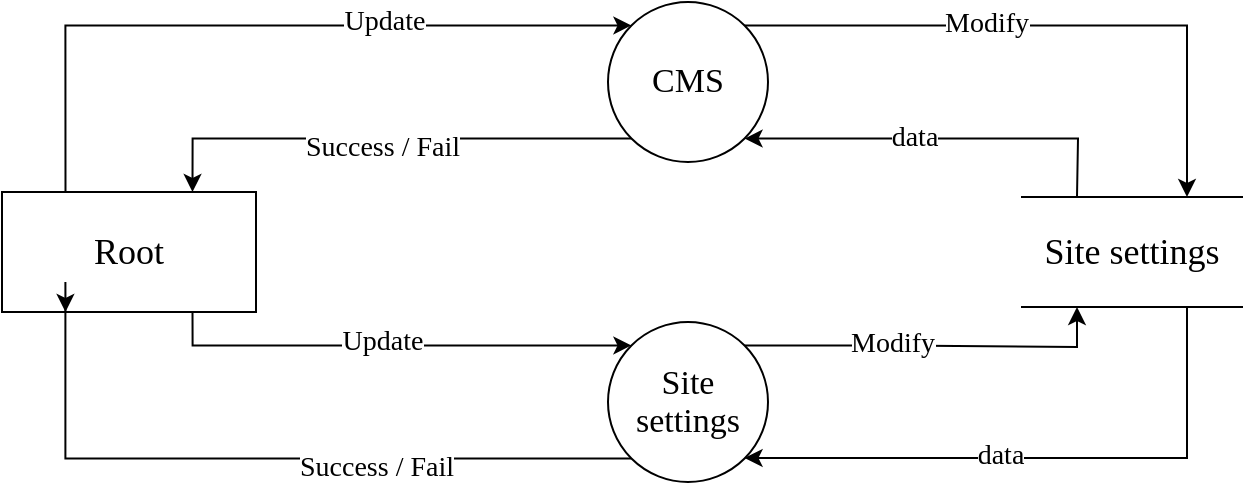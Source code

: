<mxfile version="17.2.3" type="device"><diagram id="HeBkzXPH-GdMvk_lJBK_" name="Page-1"><mxGraphModel dx="1106" dy="653" grid="1" gridSize="10" guides="1" tooltips="1" connect="1" arrows="1" fold="1" page="1" pageScale="1" pageWidth="827" pageHeight="1169" background="none" math="0" shadow="0"><root><mxCell id="0"/><mxCell id="1" parent="0"/><mxCell id="6l1TLSjAQP7HA2U_qRRk-19" value="" style="edgeStyle=orthogonalEdgeStyle;rounded=0;orthogonalLoop=1;jettySize=auto;html=1;fontFamily=Times New Roman;fontSize=16;entryX=0.25;entryY=1;entryDx=0;entryDy=0;exitX=1;exitY=0;exitDx=0;exitDy=0;" parent="1" edge="1"><mxGeometry relative="1" as="geometry"><mxPoint x="660" y="100" as="targetPoint"/></mxGeometry></mxCell><mxCell id="6l1TLSjAQP7HA2U_qRRk-21" style="edgeStyle=orthogonalEdgeStyle;rounded=0;orthogonalLoop=1;jettySize=auto;html=1;exitX=0.75;exitY=1;exitDx=0;exitDy=0;entryX=1;entryY=1;entryDx=0;entryDy=0;fontFamily=Times New Roman;fontSize=16;" parent="1" edge="1"><mxGeometry relative="1" as="geometry"><Array as="points"><mxPoint x="720" y="247"/></Array><mxPoint x="720" y="100" as="sourcePoint"/></mxGeometry></mxCell><mxCell id="ppLeph98q2jPRG6dnW5D-12" value="&lt;font style=&quot;font-size: 18px&quot;&gt;Root&lt;/font&gt;" style="rounded=0;whiteSpace=wrap;html=1;fontFamily=Times New Roman;" parent="1" vertex="1"><mxGeometry x="110" y="135" width="127" height="60" as="geometry"/></mxCell><mxCell id="ybVQCAMKLovBi2533NB--56" style="rounded=0;orthogonalLoop=1;jettySize=auto;html=1;fontSize=17;startArrow=none;startFill=0;endArrow=classic;endFill=1;exitX=0.75;exitY=1;exitDx=0;exitDy=0;edgeStyle=orthogonalEdgeStyle;entryX=0;entryY=0;entryDx=0;entryDy=0;fontFamily=Times New Roman;" parent="1" source="ppLeph98q2jPRG6dnW5D-12" target="ybVQCAMKLovBi2533NB--62" edge="1"><mxGeometry relative="1" as="geometry"><Array as="points"><mxPoint x="205" y="212"/></Array><mxPoint x="333" y="235" as="sourcePoint"/><mxPoint x="360" y="212" as="targetPoint"/></mxGeometry></mxCell><mxCell id="ybVQCAMKLovBi2533NB--57" value="Update" style="edgeLabel;html=1;align=center;verticalAlign=middle;resizable=0;points=[];fontSize=14;fontFamily=Times New Roman;" parent="ybVQCAMKLovBi2533NB--56" connectable="0" vertex="1"><mxGeometry x="0.862" y="2" relative="1" as="geometry"><mxPoint x="-109" as="offset"/></mxGeometry></mxCell><mxCell id="ybVQCAMKLovBi2533NB--58" style="edgeStyle=orthogonalEdgeStyle;rounded=0;orthogonalLoop=1;jettySize=auto;html=1;exitX=1;exitY=0;exitDx=0;exitDy=0;entryX=0.25;entryY=1;entryDx=0;entryDy=0;fontSize=17;startArrow=none;startFill=0;endArrow=classic;endFill=1;fontFamily=Times New Roman;" parent="1" source="ybVQCAMKLovBi2533NB--62" target="ybVQCAMKLovBi2533NB--85" edge="1"><mxGeometry relative="1" as="geometry"><mxPoint x="620" y="231.25" as="targetPoint"/></mxGeometry></mxCell><mxCell id="ybVQCAMKLovBi2533NB--59" value="Modify" style="edgeLabel;html=1;align=center;verticalAlign=middle;resizable=0;points=[];fontSize=14;fontFamily=Times New Roman;" parent="ybVQCAMKLovBi2533NB--58" connectable="0" vertex="1"><mxGeometry x="-0.217" y="1" relative="1" as="geometry"><mxPoint as="offset"/></mxGeometry></mxCell><mxCell id="ybVQCAMKLovBi2533NB--60" style="rounded=0;orthogonalLoop=1;jettySize=auto;html=1;exitX=0;exitY=1;exitDx=0;exitDy=0;fontSize=17;startArrow=none;startFill=0;endArrow=classic;endFill=1;entryX=0.25;entryY=1;entryDx=0;entryDy=0;edgeStyle=orthogonalEdgeStyle;fontFamily=Times New Roman;" parent="1" source="ybVQCAMKLovBi2533NB--62" target="ppLeph98q2jPRG6dnW5D-12" edge="1"><mxGeometry relative="1" as="geometry"><mxPoint x="333" y="255" as="targetPoint"/></mxGeometry></mxCell><mxCell id="ybVQCAMKLovBi2533NB--61" value="Success / Fail" style="edgeLabel;html=1;align=center;verticalAlign=middle;resizable=0;points=[];fontSize=14;fontFamily=Times New Roman;" parent="ybVQCAMKLovBi2533NB--60" connectable="0" vertex="1"><mxGeometry x="-0.863" y="2" relative="1" as="geometry"><mxPoint x="-101" y="2" as="offset"/></mxGeometry></mxCell><mxCell id="ybVQCAMKLovBi2533NB--62" value="&lt;p&gt;&lt;span style=&quot;line-height: 1.1&quot;&gt;&lt;font style=&quot;font-size: 17px&quot;&gt;Site settings&lt;/font&gt;&lt;/span&gt;&lt;/p&gt;" style="ellipse;whiteSpace=wrap;html=1;aspect=fixed;shadow=0;sketch=0;rotation=0;fontFamily=Times New Roman;" parent="1" vertex="1"><mxGeometry x="413" y="200" width="80" height="80" as="geometry"/></mxCell><mxCell id="ybVQCAMKLovBi2533NB--63" style="edgeStyle=elbowEdgeStyle;rounded=0;orthogonalLoop=1;jettySize=auto;html=1;exitX=0.75;exitY=1;exitDx=0;exitDy=0;entryX=1;entryY=1;entryDx=0;entryDy=0;fontSize=17;startArrow=none;startFill=0;endArrow=classic;endFill=1;elbow=vertical;fontFamily=Times New Roman;" parent="1" source="ybVQCAMKLovBi2533NB--85" target="ybVQCAMKLovBi2533NB--62" edge="1"><mxGeometry relative="1" as="geometry"><mxPoint x="620" y="258.75" as="sourcePoint"/><Array as="points"><mxPoint x="660" y="268"/></Array></mxGeometry></mxCell><mxCell id="ybVQCAMKLovBi2533NB--64" value="data" style="edgeLabel;html=1;align=center;verticalAlign=middle;resizable=0;points=[];fontSize=14;fontFamily=Times New Roman;" parent="ybVQCAMKLovBi2533NB--63" connectable="0" vertex="1"><mxGeometry x="0.137" y="-1" relative="1" as="geometry"><mxPoint as="offset"/></mxGeometry></mxCell><mxCell id="ybVQCAMKLovBi2533NB--76" style="rounded=0;orthogonalLoop=1;jettySize=auto;html=1;entryX=0;entryY=0;entryDx=0;entryDy=0;fontSize=17;startArrow=none;startFill=0;endArrow=classic;endFill=1;exitX=0.25;exitY=0;exitDx=0;exitDy=0;edgeStyle=orthogonalEdgeStyle;fontFamily=Times New Roman;" parent="1" source="ppLeph98q2jPRG6dnW5D-12" target="ybVQCAMKLovBi2533NB--82" edge="1"><mxGeometry relative="1" as="geometry"><Array as="points"><mxPoint x="142" y="52"/></Array><mxPoint x="333" y="97.5" as="sourcePoint"/></mxGeometry></mxCell><mxCell id="ybVQCAMKLovBi2533NB--77" value="Update" style="edgeLabel;html=1;align=center;verticalAlign=middle;resizable=0;points=[];fontSize=14;fontFamily=Times New Roman;" parent="ybVQCAMKLovBi2533NB--76" connectable="0" vertex="1"><mxGeometry x="0.862" y="2" relative="1" as="geometry"><mxPoint x="-99" as="offset"/></mxGeometry></mxCell><mxCell id="ybVQCAMKLovBi2533NB--78" style="edgeStyle=orthogonalEdgeStyle;rounded=0;orthogonalLoop=1;jettySize=auto;html=1;exitX=1;exitY=0;exitDx=0;exitDy=0;entryX=0.75;entryY=0;entryDx=0;entryDy=0;fontSize=17;startArrow=none;startFill=0;endArrow=classic;endFill=1;fontFamily=Times New Roman;" parent="1" source="ybVQCAMKLovBi2533NB--82" target="ybVQCAMKLovBi2533NB--85" edge="1"><mxGeometry relative="1" as="geometry"/></mxCell><mxCell id="ybVQCAMKLovBi2533NB--79" value="Modify" style="edgeLabel;html=1;align=center;verticalAlign=middle;resizable=0;points=[];fontSize=14;fontFamily=Times New Roman;" parent="ybVQCAMKLovBi2533NB--78" connectable="0" vertex="1"><mxGeometry x="-0.217" y="1" relative="1" as="geometry"><mxPoint as="offset"/></mxGeometry></mxCell><mxCell id="ybVQCAMKLovBi2533NB--80" style="rounded=0;orthogonalLoop=1;jettySize=auto;html=1;exitX=0;exitY=1;exitDx=0;exitDy=0;fontSize=17;startArrow=none;startFill=0;endArrow=classic;endFill=1;entryX=0.75;entryY=0;entryDx=0;entryDy=0;edgeStyle=orthogonalEdgeStyle;fontFamily=Times New Roman;" parent="1" source="ybVQCAMKLovBi2533NB--82" target="ppLeph98q2jPRG6dnW5D-12" edge="1"><mxGeometry relative="1" as="geometry"><mxPoint x="333" y="117.5" as="targetPoint"/></mxGeometry></mxCell><mxCell id="ybVQCAMKLovBi2533NB--81" value="Success / Fail" style="edgeLabel;html=1;align=center;verticalAlign=middle;resizable=0;points=[];fontSize=14;fontFamily=Times New Roman;" parent="ybVQCAMKLovBi2533NB--80" connectable="0" vertex="1"><mxGeometry x="-0.863" y="2" relative="1" as="geometry"><mxPoint x="-108" y="2" as="offset"/></mxGeometry></mxCell><mxCell id="ybVQCAMKLovBi2533NB--82" value="&lt;p&gt;&lt;span style=&quot;line-height: 1.1&quot;&gt;&lt;font style=&quot;font-size: 17px&quot;&gt;CMS&lt;/font&gt;&lt;/span&gt;&lt;/p&gt;" style="ellipse;whiteSpace=wrap;html=1;aspect=fixed;shadow=0;sketch=0;rotation=0;fontFamily=Times New Roman;" parent="1" vertex="1"><mxGeometry x="413" y="40" width="80" height="80" as="geometry"/></mxCell><mxCell id="ybVQCAMKLovBi2533NB--83" style="rounded=0;orthogonalLoop=1;jettySize=auto;html=1;exitX=0.25;exitY=0;exitDx=0;exitDy=0;entryX=1;entryY=1;entryDx=0;entryDy=0;fontSize=17;startArrow=none;startFill=0;endArrow=classic;endFill=1;edgeStyle=elbowEdgeStyle;fontFamily=Times New Roman;" parent="1" source="ybVQCAMKLovBi2533NB--85" target="ybVQCAMKLovBi2533NB--82" edge="1"><mxGeometry relative="1" as="geometry"><Array as="points"><mxPoint x="648" y="130"/></Array></mxGeometry></mxCell><mxCell id="ybVQCAMKLovBi2533NB--84" value="data" style="edgeLabel;html=1;align=center;verticalAlign=middle;resizable=0;points=[];fontSize=14;fontFamily=Times New Roman;" parent="ybVQCAMKLovBi2533NB--83" connectable="0" vertex="1"><mxGeometry x="0.137" y="-1" relative="1" as="geometry"><mxPoint as="offset"/></mxGeometry></mxCell><mxCell id="ybVQCAMKLovBi2533NB--85" value="&lt;font style=&quot;font-size: 18px&quot;&gt;Site settings&lt;/font&gt;" style="shape=partialRectangle;whiteSpace=wrap;html=1;left=0;right=0;fillColor=default;rounded=0;shadow=0;glass=0;sketch=0;fontFamily=Times New Roman;fontSize=16;gradientColor=none;" parent="1" vertex="1"><mxGeometry x="620" y="137.5" width="110" height="55" as="geometry"/></mxCell></root></mxGraphModel></diagram></mxfile>
